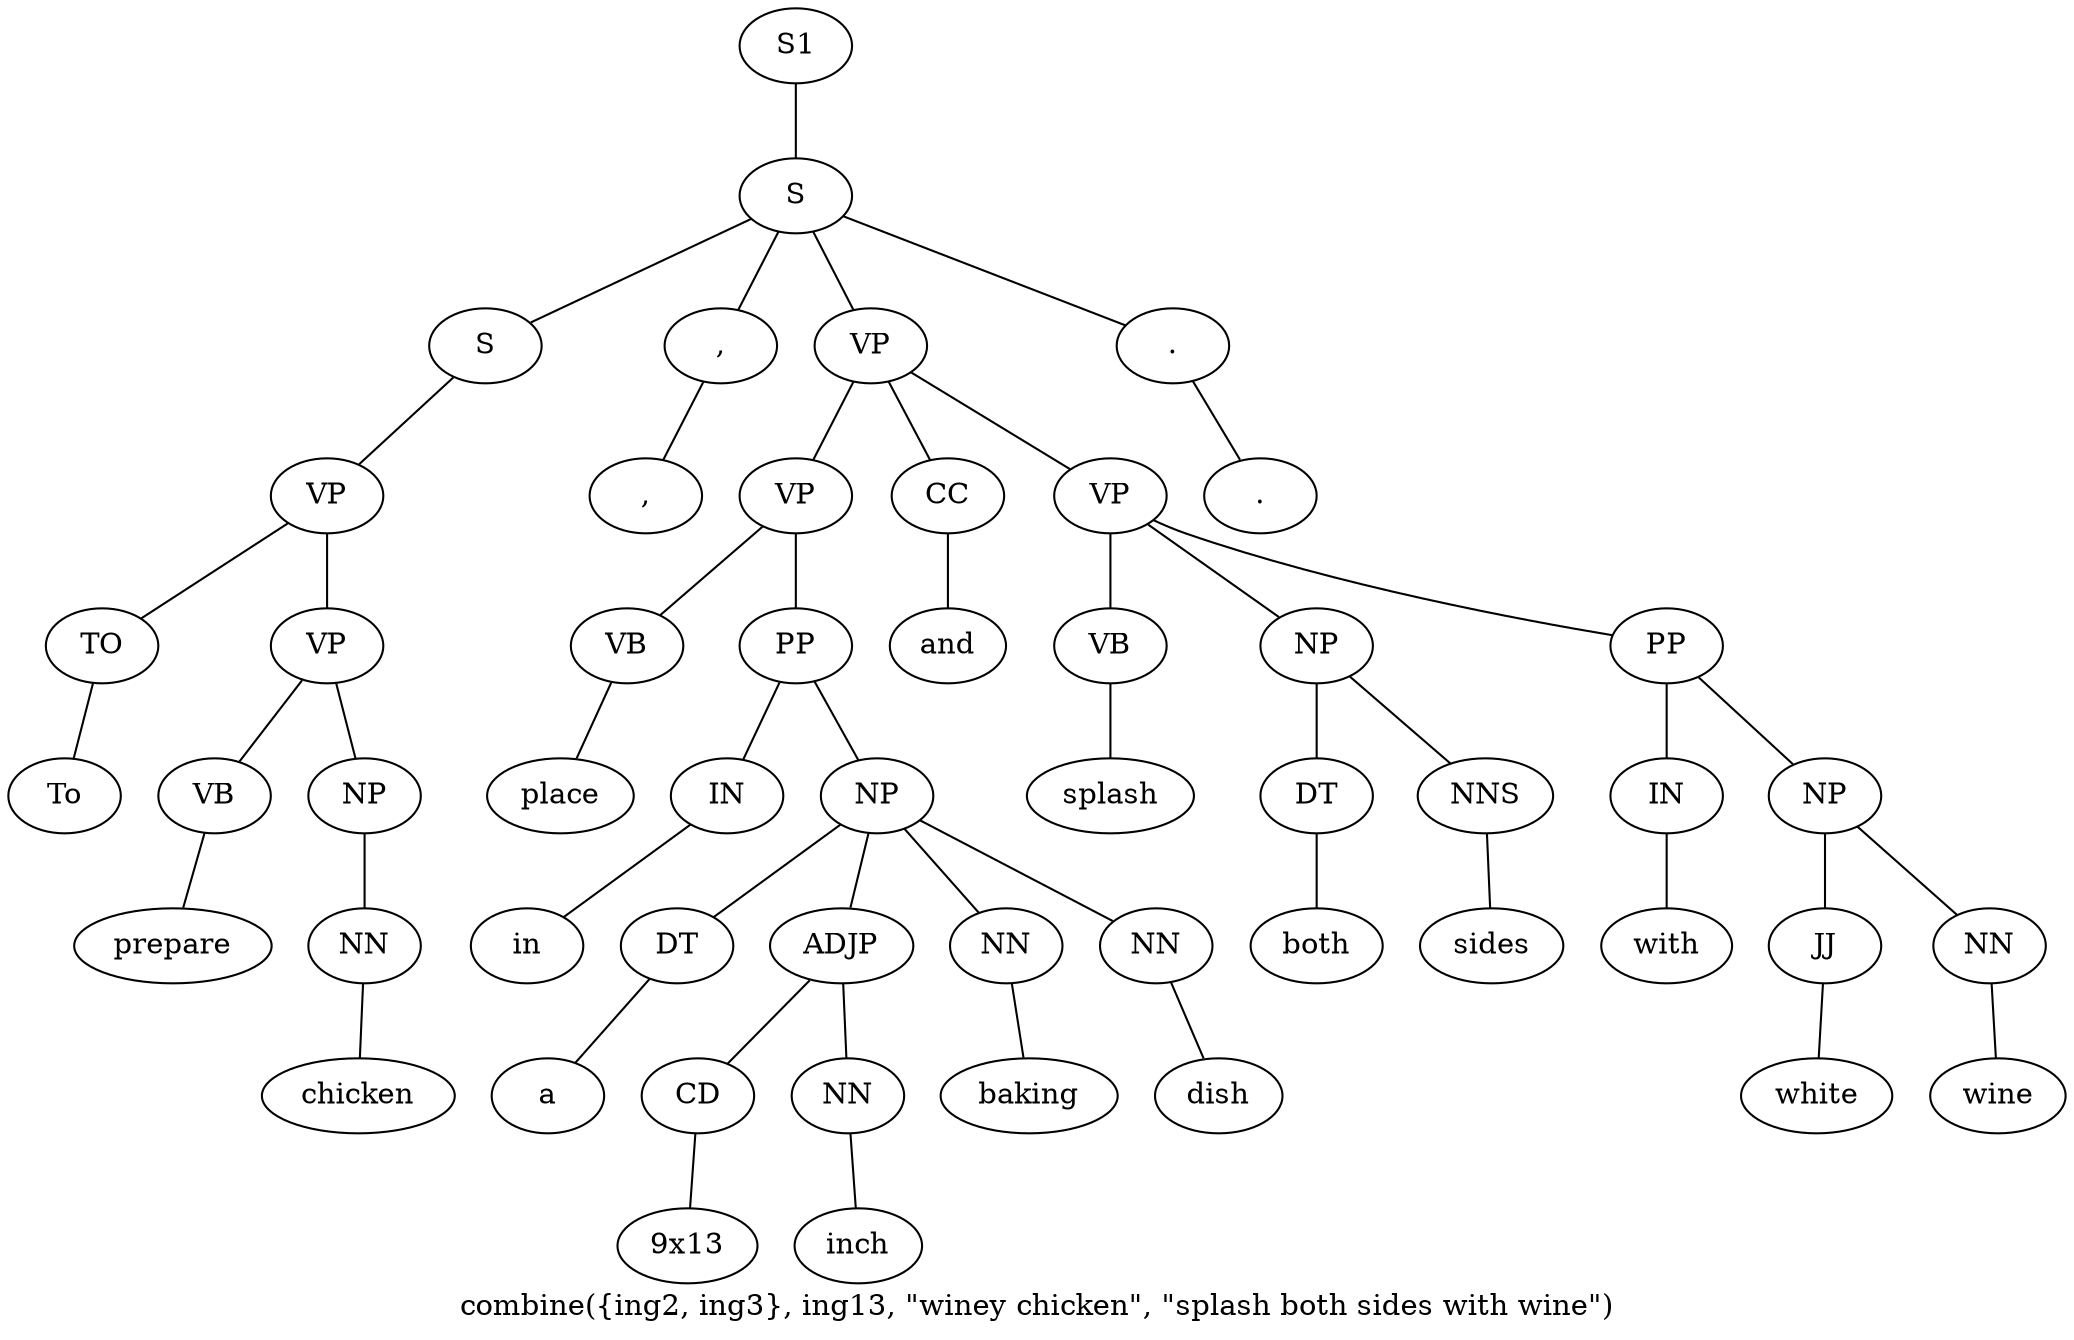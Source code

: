 graph SyntaxGraph {
	label = "combine({ing2, ing3}, ing13, \"winey chicken\", \"splash both sides with wine\")";
	Node0 [label="S1"];
	Node1 [label="S"];
	Node2 [label="S"];
	Node3 [label="VP"];
	Node4 [label="TO"];
	Node5 [label="To"];
	Node6 [label="VP"];
	Node7 [label="VB"];
	Node8 [label="prepare"];
	Node9 [label="NP"];
	Node10 [label="NN"];
	Node11 [label="chicken"];
	Node12 [label=","];
	Node13 [label=","];
	Node14 [label="VP"];
	Node15 [label="VP"];
	Node16 [label="VB"];
	Node17 [label="place"];
	Node18 [label="PP"];
	Node19 [label="IN"];
	Node20 [label="in"];
	Node21 [label="NP"];
	Node22 [label="DT"];
	Node23 [label="a"];
	Node24 [label="ADJP"];
	Node25 [label="CD"];
	Node26 [label="9x13"];
	Node27 [label="NN"];
	Node28 [label="inch"];
	Node29 [label="NN"];
	Node30 [label="baking"];
	Node31 [label="NN"];
	Node32 [label="dish"];
	Node33 [label="CC"];
	Node34 [label="and"];
	Node35 [label="VP"];
	Node36 [label="VB"];
	Node37 [label="splash"];
	Node38 [label="NP"];
	Node39 [label="DT"];
	Node40 [label="both"];
	Node41 [label="NNS"];
	Node42 [label="sides"];
	Node43 [label="PP"];
	Node44 [label="IN"];
	Node45 [label="with"];
	Node46 [label="NP"];
	Node47 [label="JJ"];
	Node48 [label="white"];
	Node49 [label="NN"];
	Node50 [label="wine"];
	Node51 [label="."];
	Node52 [label="."];

	Node0 -- Node1;
	Node1 -- Node2;
	Node1 -- Node12;
	Node1 -- Node14;
	Node1 -- Node51;
	Node2 -- Node3;
	Node3 -- Node4;
	Node3 -- Node6;
	Node4 -- Node5;
	Node6 -- Node7;
	Node6 -- Node9;
	Node7 -- Node8;
	Node9 -- Node10;
	Node10 -- Node11;
	Node12 -- Node13;
	Node14 -- Node15;
	Node14 -- Node33;
	Node14 -- Node35;
	Node15 -- Node16;
	Node15 -- Node18;
	Node16 -- Node17;
	Node18 -- Node19;
	Node18 -- Node21;
	Node19 -- Node20;
	Node21 -- Node22;
	Node21 -- Node24;
	Node21 -- Node29;
	Node21 -- Node31;
	Node22 -- Node23;
	Node24 -- Node25;
	Node24 -- Node27;
	Node25 -- Node26;
	Node27 -- Node28;
	Node29 -- Node30;
	Node31 -- Node32;
	Node33 -- Node34;
	Node35 -- Node36;
	Node35 -- Node38;
	Node35 -- Node43;
	Node36 -- Node37;
	Node38 -- Node39;
	Node38 -- Node41;
	Node39 -- Node40;
	Node41 -- Node42;
	Node43 -- Node44;
	Node43 -- Node46;
	Node44 -- Node45;
	Node46 -- Node47;
	Node46 -- Node49;
	Node47 -- Node48;
	Node49 -- Node50;
	Node51 -- Node52;
}